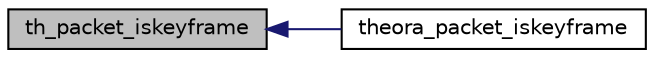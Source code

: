 digraph "th_packet_iskeyframe"
{
  edge [fontname="Helvetica",fontsize="10",labelfontname="Helvetica",labelfontsize="10"];
  node [fontname="Helvetica",fontsize="10",shape=record];
  rankdir="LR";
  Node1 [label="th_packet_iskeyframe",height=0.2,width=0.4,color="black", fillcolor="grey75", style="filled", fontcolor="black"];
  Node1 -> Node2 [dir="back",color="midnightblue",fontsize="10",style="solid",fontname="Helvetica"];
  Node2 [label="theora_packet_iskeyframe",height=0.2,width=0.4,color="black", fillcolor="white", style="filled",URL="$group__oldfuncs.html#ga39ccc8f847a748d7074c926b4fdd12b2"];
}
